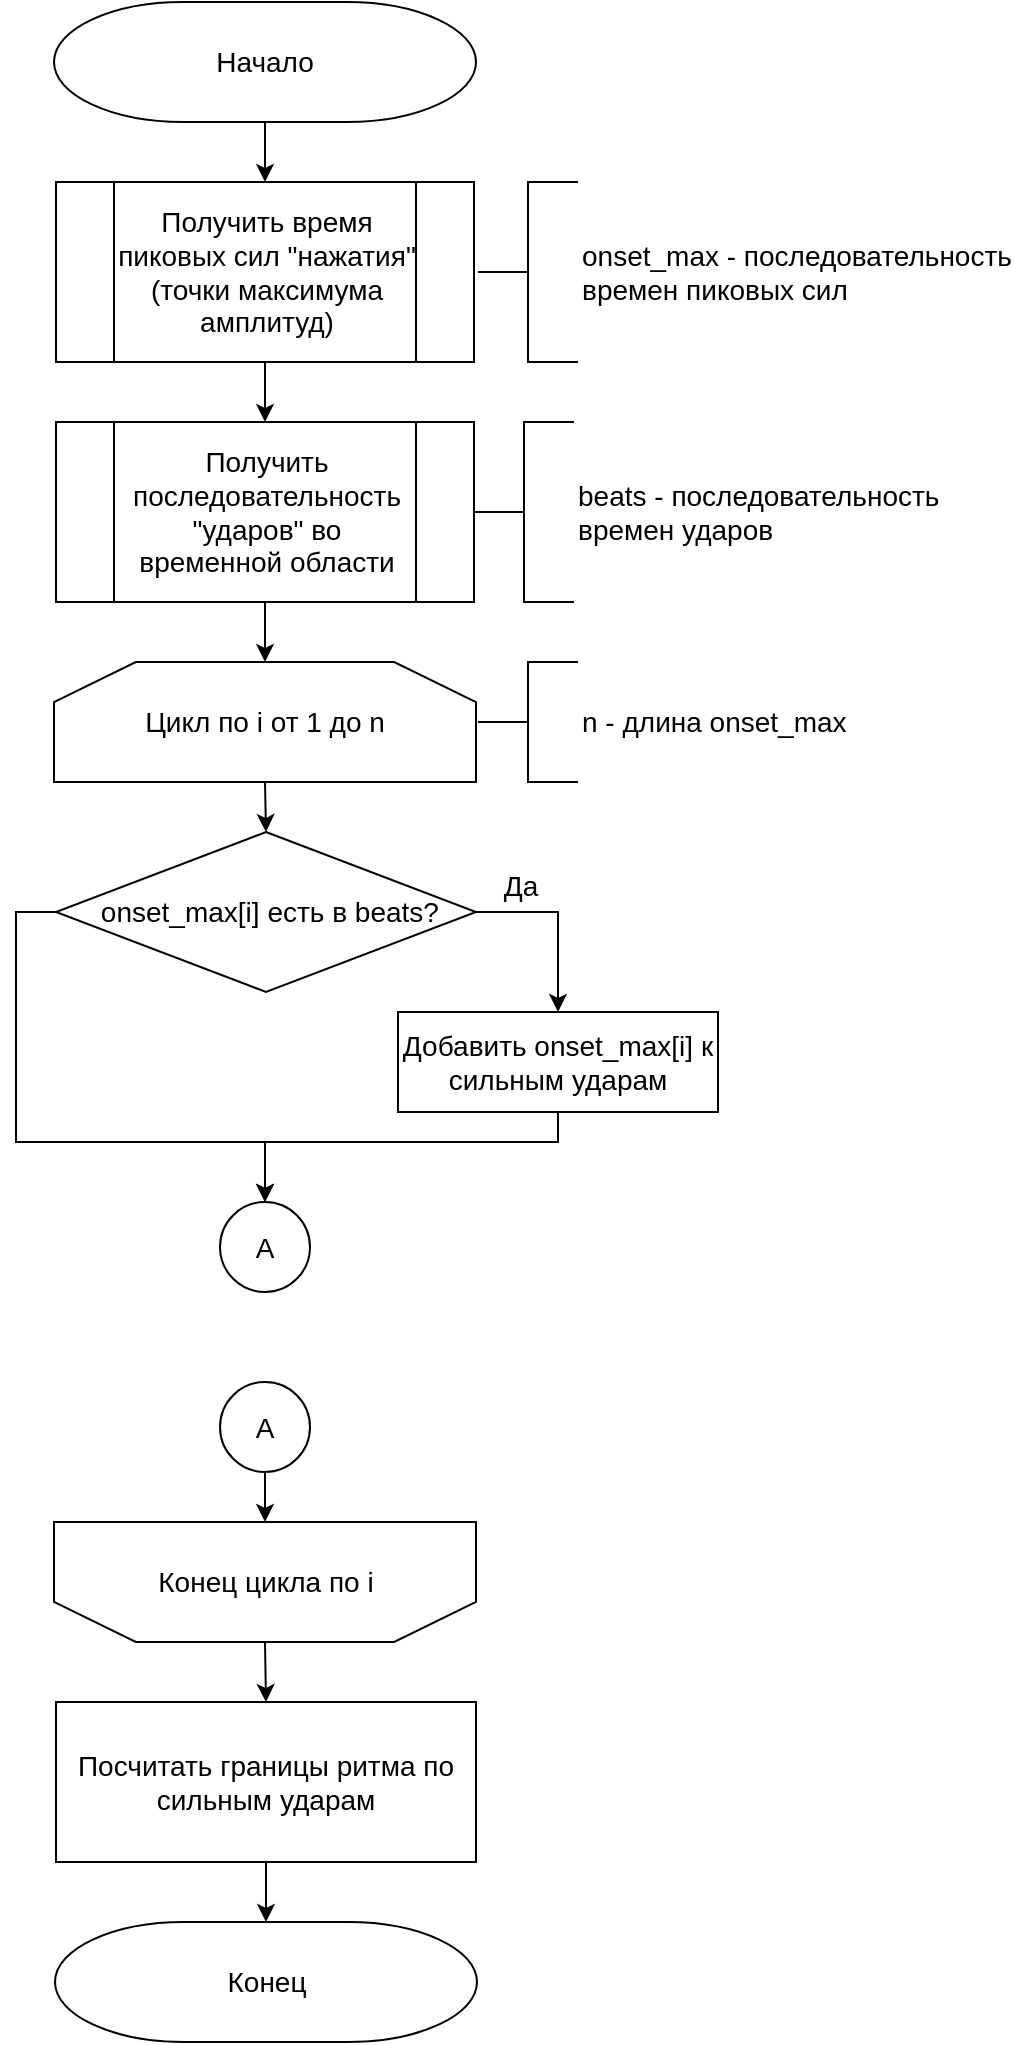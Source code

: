 <mxfile version="13.9.9" type="device"><diagram id="oAfA9h1YMFrGrPI-TsFU" name="Страница 1"><mxGraphModel dx="1955" dy="1243" grid="1" gridSize="10" guides="1" tooltips="1" connect="1" arrows="1" fold="1" page="1" pageScale="1" pageWidth="827" pageHeight="1169" math="0" shadow="0"><root><mxCell id="0"/><mxCell id="1" parent="0"/><mxCell id="1P0rYlSCtXod7EMfffN5-6" style="edgeStyle=orthogonalEdgeStyle;rounded=0;orthogonalLoop=1;jettySize=auto;html=1;exitX=0.5;exitY=1;exitDx=0;exitDy=0;exitPerimeter=0;entryX=0.5;entryY=0;entryDx=0;entryDy=0;fontSize=14;" parent="1" source="1P0rYlSCtXod7EMfffN5-1" target="1P0rYlSCtXod7EMfffN5-2" edge="1"><mxGeometry relative="1" as="geometry"/></mxCell><mxCell id="1P0rYlSCtXod7EMfffN5-1" value="Начало" style="strokeWidth=1;html=1;shape=mxgraph.flowchart.terminator;whiteSpace=wrap;fontSize=14;" parent="1" vertex="1"><mxGeometry x="308" y="30" width="211" height="60" as="geometry"/></mxCell><mxCell id="1P0rYlSCtXod7EMfffN5-7" style="edgeStyle=orthogonalEdgeStyle;rounded=0;orthogonalLoop=1;jettySize=auto;html=1;exitX=0.5;exitY=1;exitDx=0;exitDy=0;entryX=0.5;entryY=0;entryDx=0;entryDy=0;fontSize=14;" parent="1" source="1P0rYlSCtXod7EMfffN5-2" target="1P0rYlSCtXod7EMfffN5-3" edge="1"><mxGeometry relative="1" as="geometry"/></mxCell><mxCell id="1P0rYlSCtXod7EMfffN5-2" value="Получить время пиковых сил &quot;нажатия&quot; (точки максимума амплитуд)" style="verticalLabelPosition=middle;verticalAlign=middle;html=1;shape=process;whiteSpace=wrap;rounded=0;size=0.14;arcSize=6;strokeWidth=1;fontSize=14;labelPosition=center;align=center;" parent="1" vertex="1"><mxGeometry x="309" y="120" width="209" height="90" as="geometry"/></mxCell><mxCell id="1P0rYlSCtXod7EMfffN5-10" style="edgeStyle=orthogonalEdgeStyle;rounded=0;orthogonalLoop=1;jettySize=auto;html=1;exitX=0.5;exitY=1;exitDx=0;exitDy=0;entryX=0.5;entryY=0;entryDx=0;entryDy=0;entryPerimeter=0;fontSize=14;" parent="1" source="1P0rYlSCtXod7EMfffN5-3" target="1P0rYlSCtXod7EMfffN5-8" edge="1"><mxGeometry relative="1" as="geometry"/></mxCell><mxCell id="1P0rYlSCtXod7EMfffN5-3" value="Получить последовательность &quot;ударов&quot; во временной области" style="verticalLabelPosition=middle;verticalAlign=middle;html=1;shape=process;whiteSpace=wrap;rounded=0;size=0.14;arcSize=6;strokeWidth=1;fontSize=14;labelPosition=center;align=center;" parent="1" vertex="1"><mxGeometry x="309" y="240" width="209" height="90" as="geometry"/></mxCell><mxCell id="1P0rYlSCtXod7EMfffN5-4" value="onset_max - последовательность&lt;br&gt;времен пиковых сил" style="strokeWidth=1;html=1;shape=mxgraph.flowchart.annotation_2;align=left;labelPosition=right;pointerEvents=1;rounded=0;fontSize=14;" parent="1" vertex="1"><mxGeometry x="520" y="120" width="50" height="90" as="geometry"/></mxCell><mxCell id="1P0rYlSCtXod7EMfffN5-5" value="beats - последовательность&lt;br&gt;времен ударов" style="strokeWidth=1;html=1;shape=mxgraph.flowchart.annotation_2;align=left;labelPosition=right;pointerEvents=1;rounded=0;fontSize=14;" parent="1" vertex="1"><mxGeometry x="518" y="240" width="50" height="90" as="geometry"/></mxCell><mxCell id="1P0rYlSCtXod7EMfffN5-16" style="edgeStyle=orthogonalEdgeStyle;rounded=0;orthogonalLoop=1;jettySize=auto;html=1;exitX=0.5;exitY=1;exitDx=0;exitDy=0;exitPerimeter=0;entryX=0.5;entryY=0;entryDx=0;entryDy=0;entryPerimeter=0;fontSize=14;" parent="1" source="1P0rYlSCtXod7EMfffN5-8" target="1P0rYlSCtXod7EMfffN5-11" edge="1"><mxGeometry relative="1" as="geometry"/></mxCell><mxCell id="1P0rYlSCtXod7EMfffN5-8" value="Цикл по i от 1 до n" style="strokeWidth=1;html=1;shape=stencil(rZVNb4MwDIZ/Ta5VIFpXjlPWnapeetg5pe6ICgkKWbv9+6W4aHwMxrxKHPBreB9sbIUJWWWqBBZzowpg4pnF8cbaMggbXWgfwnCbYWLJMbxgmKwwVFUJqUftrJxW+xwwU3lnT3DRB39z0CYDh65izfhTeOZ6CZlaY4KJtqbqZFr5YKa0Ce/yDzTjiwfEfN5ijMpAKMCD66jf5W1RYPELmRTNI+0IpG5FDfc30uvfSRGNtKZ0r8+KZsK2hLr4gsc9XLKayduReAm1OlIvm60jVDfCEzIoYwso5F6lpzdn383hx68s1XW5B4kmXdgztIau16upBjQOuTYth8d/O/QaeAeLJcGC39mBUgblb6S5rWBiaIM+mIhaHRkjIY/WwcR8HXWe4zkyNroDg1rFc60WvgA=);whiteSpace=wrap;rounded=0;fontSize=14;" parent="1" vertex="1"><mxGeometry x="308" y="360" width="211" height="60" as="geometry"/></mxCell><mxCell id="1P0rYlSCtXod7EMfffN5-9" value="n - длина onset_max" style="strokeWidth=1;html=1;shape=mxgraph.flowchart.annotation_2;align=left;labelPosition=right;pointerEvents=1;rounded=0;fontSize=14;" parent="1" vertex="1"><mxGeometry x="520" y="360" width="50" height="60" as="geometry"/></mxCell><mxCell id="1P0rYlSCtXod7EMfffN5-13" style="edgeStyle=orthogonalEdgeStyle;rounded=0;orthogonalLoop=1;jettySize=auto;html=1;exitX=1;exitY=0.5;exitDx=0;exitDy=0;exitPerimeter=0;entryX=0.5;entryY=0;entryDx=0;entryDy=0;fontSize=14;" parent="1" source="1P0rYlSCtXod7EMfffN5-11" target="1P0rYlSCtXod7EMfffN5-12" edge="1"><mxGeometry relative="1" as="geometry"/></mxCell><mxCell id="1P0rYlSCtXod7EMfffN5-30" style="edgeStyle=orthogonalEdgeStyle;rounded=0;orthogonalLoop=1;jettySize=auto;html=1;exitX=0;exitY=0.5;exitDx=0;exitDy=0;exitPerimeter=0;entryX=0.5;entryY=0;entryDx=0;entryDy=0;entryPerimeter=0;fontSize=14;" parent="1" source="1P0rYlSCtXod7EMfffN5-11" target="1P0rYlSCtXod7EMfffN5-26" edge="1"><mxGeometry relative="1" as="geometry"><Array as="points"><mxPoint x="289" y="485"/><mxPoint x="289" y="600"/><mxPoint x="414" y="600"/></Array></mxGeometry></mxCell><mxCell id="1P0rYlSCtXod7EMfffN5-11" value="&amp;nbsp;onset_max[i] есть в beats?" style="strokeWidth=1;html=1;shape=mxgraph.flowchart.decision;whiteSpace=wrap;rounded=0;fontSize=14;" parent="1" vertex="1"><mxGeometry x="309" y="445" width="210" height="80" as="geometry"/></mxCell><mxCell id="1P0rYlSCtXod7EMfffN5-29" style="edgeStyle=orthogonalEdgeStyle;rounded=0;orthogonalLoop=1;jettySize=auto;html=1;exitX=0.5;exitY=1;exitDx=0;exitDy=0;entryX=0.5;entryY=0;entryDx=0;entryDy=0;entryPerimeter=0;fontSize=14;" parent="1" source="1P0rYlSCtXod7EMfffN5-12" target="1P0rYlSCtXod7EMfffN5-26" edge="1"><mxGeometry relative="1" as="geometry"><Array as="points"><mxPoint x="560" y="600"/><mxPoint x="414" y="600"/></Array></mxGeometry></mxCell><mxCell id="1P0rYlSCtXod7EMfffN5-12" value="Добавить onset_max[i] к сильным ударам" style="rounded=0;whiteSpace=wrap;html=1;absoluteArcSize=1;arcSize=14;strokeWidth=1;fontSize=14;" parent="1" vertex="1"><mxGeometry x="480" y="535" width="160" height="50" as="geometry"/></mxCell><mxCell id="1P0rYlSCtXod7EMfffN5-23" style="edgeStyle=orthogonalEdgeStyle;rounded=0;orthogonalLoop=1;jettySize=auto;html=1;exitX=0.5;exitY=0;exitDx=0;exitDy=0;exitPerimeter=0;entryX=0.5;entryY=0;entryDx=0;entryDy=0;fontSize=14;" parent="1" source="1P0rYlSCtXod7EMfffN5-14" target="1P0rYlSCtXod7EMfffN5-21" edge="1"><mxGeometry relative="1" as="geometry"/></mxCell><mxCell id="1P0rYlSCtXod7EMfffN5-14" value="" style="strokeWidth=1;html=1;shape=stencil(rZVNb4MwDIZ/Ta5VIFpXjlPWnapeetg5pe6ICgkKWbv9+6W4aHwMxrxKHPBreB9sbIUJWWWqBBZzowpg4pnF8cbaMggbXWgfwnCbYWLJMbxgmKwwVFUJqUftrJxW+xwwU3lnT3DRB39z0CYDh65izfhTeOZ6CZlaY4KJtqbqZFr5YKa0Ce/yDzTjiwfEfN5ijMpAKMCD66jf5W1RYPELmRTNI+0IpG5FDfc30uvfSRGNtKZ0r8+KZsK2hLr4gsc9XLKayduReAm1OlIvm60jVDfCEzIoYwso5F6lpzdn383hx68s1XW5B4kmXdgztIau16upBjQOuTYth8d/O/QaeAeLJcGC39mBUgblb6S5rWBiaIM+mIhaHRkjIY/WwcR8HXWe4zkyNroDg1rFc60WvgA=);whiteSpace=wrap;rounded=0;fontSize=14;rotation=-180;" parent="1" vertex="1"><mxGeometry x="308" y="790" width="211" height="60" as="geometry"/></mxCell><mxCell id="1P0rYlSCtXod7EMfffN5-15" value="Конец цикла по i" style="text;html=1;strokeColor=none;fillColor=none;align=center;verticalAlign=middle;whiteSpace=wrap;rounded=0;fontSize=14;" parent="1" vertex="1"><mxGeometry x="349" y="810" width="130" height="20" as="geometry"/></mxCell><mxCell id="1P0rYlSCtXod7EMfffN5-24" style="edgeStyle=orthogonalEdgeStyle;rounded=0;orthogonalLoop=1;jettySize=auto;html=1;exitX=0.5;exitY=1;exitDx=0;exitDy=0;entryX=0.5;entryY=0;entryDx=0;entryDy=0;entryPerimeter=0;fontSize=14;" parent="1" source="1P0rYlSCtXod7EMfffN5-21" target="1P0rYlSCtXod7EMfffN5-22" edge="1"><mxGeometry relative="1" as="geometry"/></mxCell><mxCell id="1P0rYlSCtXod7EMfffN5-21" value="Посчитать границы ритма по сильным ударам" style="rounded=0;whiteSpace=wrap;html=1;absoluteArcSize=1;arcSize=14;strokeWidth=1;fontSize=14;" parent="1" vertex="1"><mxGeometry x="309" y="880" width="210" height="80" as="geometry"/></mxCell><mxCell id="1P0rYlSCtXod7EMfffN5-22" value="Конец" style="strokeWidth=1;html=1;shape=mxgraph.flowchart.terminator;whiteSpace=wrap;fontSize=14;" parent="1" vertex="1"><mxGeometry x="308.5" y="990" width="211" height="60" as="geometry"/></mxCell><mxCell id="1P0rYlSCtXod7EMfffN5-25" value="Да" style="text;html=1;strokeColor=none;fillColor=none;align=center;verticalAlign=middle;whiteSpace=wrap;rounded=0;fontSize=14;" parent="1" vertex="1"><mxGeometry x="513.5" y="462" width="55" height="20" as="geometry"/></mxCell><mxCell id="1P0rYlSCtXod7EMfffN5-26" value="А" style="strokeWidth=1;html=1;shape=mxgraph.flowchart.start_2;whiteSpace=wrap;rounded=0;fontSize=14;" parent="1" vertex="1"><mxGeometry x="391" y="630" width="45" height="45" as="geometry"/></mxCell><mxCell id="1P0rYlSCtXod7EMfffN5-28" style="edgeStyle=orthogonalEdgeStyle;rounded=0;orthogonalLoop=1;jettySize=auto;html=1;exitX=0.5;exitY=1;exitDx=0;exitDy=0;exitPerimeter=0;fontSize=14;entryX=0.5;entryY=1;entryDx=0;entryDy=0;entryPerimeter=0;" parent="1" source="1P0rYlSCtXod7EMfffN5-27" target="1P0rYlSCtXod7EMfffN5-14" edge="1"><mxGeometry relative="1" as="geometry"><mxPoint x="413" y="780" as="targetPoint"/></mxGeometry></mxCell><mxCell id="1P0rYlSCtXod7EMfffN5-27" value="А" style="strokeWidth=1;html=1;shape=mxgraph.flowchart.start_2;whiteSpace=wrap;rounded=0;fontSize=14;" parent="1" vertex="1"><mxGeometry x="391" y="720" width="45" height="45" as="geometry"/></mxCell></root></mxGraphModel></diagram></mxfile>